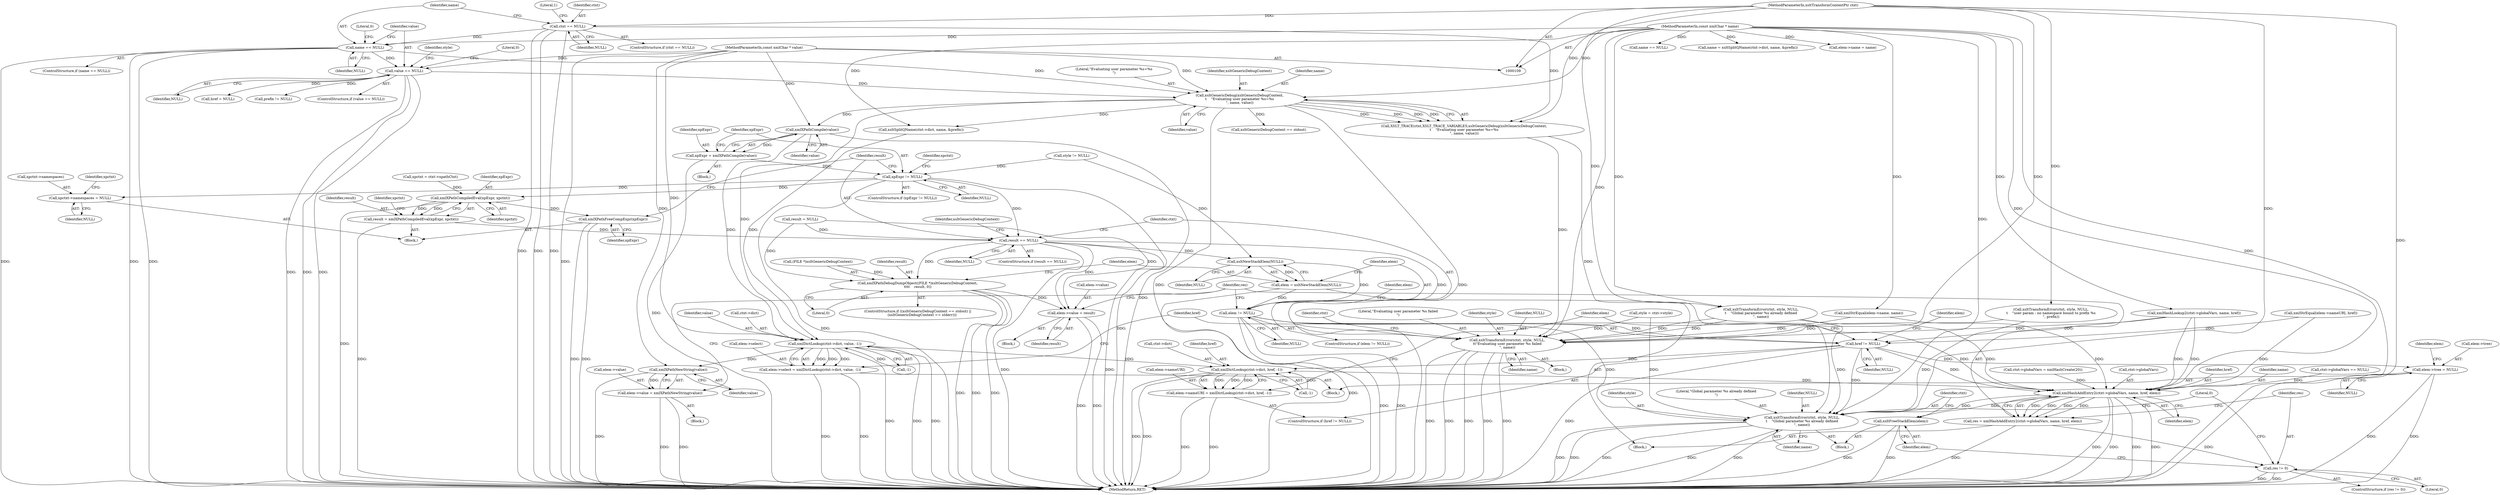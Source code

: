 digraph "0_Chrome_96dbafe288dbe2f0cc45fa3c39daf6d0c37acbab_45@pointer" {
"1000316" [label="(Call,xmlXPathCompile(value))"];
"1000150" [label="(Call,xsltGenericDebug(xsltGenericDebugContext,\n\t    \"Evaluating user parameter %s=%s\n\", name, value))"];
"1000131" [label="(Call,name == NULL)"];
"1000111" [label="(MethodParameterIn,const xmlChar * name)"];
"1000124" [label="(Call,ctxt == NULL)"];
"1000110" [label="(MethodParameterIn,xsltTransformContextPtr ctxt)"];
"1000137" [label="(Call,value == NULL)"];
"1000112" [label="(MethodParameterIn,const xmlChar * value)"];
"1000314" [label="(Call,xpExpr = xmlXPathCompile(value))"];
"1000319" [label="(Call,xpExpr != NULL)"];
"1000389" [label="(Call,xpctxt->namespaces = NULL)"];
"1000401" [label="(Call,xmlXPathCompiledEval(xpExpr, xpctxt))"];
"1000399" [label="(Call,result = xmlXPathCompiledEval(xpExpr, xpctxt))"];
"1000437" [label="(Call,result == NULL)"];
"1000441" [label="(Call,xsltTransformError(ctxt, style, NULL,\n\t\t\"Evaluating user parameter %s failed\n\", name))"];
"1000463" [label="(Call,xmlXPathDebugDumpObject((FILE *)xsltGenericDebugContext,\n\t\t\t\t    result, 0))"];
"1000532" [label="(Call,elem->value = result)"];
"1000471" [label="(Call,xsltNewStackElem(NULL))"];
"1000469" [label="(Call,elem = xsltNewStackElem(NULL))"];
"1000474" [label="(Call,elem != NULL)"];
"1000495" [label="(Call,href != NULL)"];
"1000502" [label="(Call,xmlDictLookup(ctxt->dict, href, -1))"];
"1000498" [label="(Call,elem->nameURI = xmlDictLookup(ctxt->dict, href, -1))"];
"1000539" [label="(Call,xmlHashAddEntry2(ctxt->globalVars, name, href, elem))"];
"1000537" [label="(Call,res = xmlHashAddEntry2(ctxt->globalVars, name, href, elem))"];
"1000547" [label="(Call,res != 0)"];
"1000551" [label="(Call,xsltFreeStackElem(elem))"];
"1000553" [label="(Call,xsltTransformError(ctxt, style, NULL,\n\t    \"Global parameter %s already defined\n\", name))"];
"1000509" [label="(Call,elem->tree = NULL)"];
"1000434" [label="(Call,xmlXPathFreeCompExpr(xpExpr))"];
"1000487" [label="(Call,xmlDictLookup(ctxt->dict, value, -1))"];
"1000483" [label="(Call,elem->select = xmlDictLookup(ctxt->dict, value, -1))"];
"1000528" [label="(Call,xmlXPathNewString(value))"];
"1000524" [label="(Call,elem->value = xmlXPathNewString(value))"];
"1000396" [label="(Identifier,xpctxt)"];
"1000500" [label="(Identifier,elem)"];
"1000244" [label="(Call,style != NULL)"];
"1000281" [label="(Call,xmlStrEqual(elem->nameURI, href))"];
"1000484" [label="(Call,elem->select)"];
"1000449" [label="(Identifier,ctxt)"];
"1000468" [label="(Literal,0)"];
"1000314" [label="(Call,xpExpr = xmlXPathCompile(value))"];
"1000153" [label="(Identifier,name)"];
"1000330" [label="(Call,xpctxt = ctxt->xpathCtxt)"];
"1000549" [label="(Literal,0)"];
"1000123" [label="(ControlStructure,if (ctxt == NULL))"];
"1000155" [label="(Call,name = xsltSplitQName(ctxt->dict, name, &prefix))"];
"1000472" [label="(Identifier,NULL)"];
"1000497" [label="(Identifier,NULL)"];
"1000150" [label="(Call,xsltGenericDebug(xsltGenericDebugContext,\n\t    \"Evaluating user parameter %s=%s\n\", name, value))"];
"1000478" [label="(Call,elem->name = name)"];
"1000317" [label="(Identifier,value)"];
"1000111" [label="(MethodParameterIn,const xmlChar * name)"];
"1000471" [label="(Call,xsltNewStackElem(NULL))"];
"1000331" [label="(Identifier,xpctxt)"];
"1000439" [label="(Identifier,NULL)"];
"1000112" [label="(MethodParameterIn,const xmlChar * value)"];
"1000458" [label="(Identifier,xsltGenericDebugContext)"];
"1000513" [label="(Identifier,NULL)"];
"1000546" [label="(ControlStructure,if (res != 0))"];
"1000276" [label="(Call,xmlStrEqual(elem->name, name))"];
"1000189" [label="(Call,xsltTransformError(ctxt, style, NULL,\n\t    \"user param : no namespace bound to prefix %s\n\", prefix))"];
"1000560" [label="(Literal,0)"];
"1000318" [label="(ControlStructure,if (xpExpr != NULL))"];
"1000393" [label="(Identifier,NULL)"];
"1000544" [label="(Identifier,href)"];
"1000114" [label="(Block,)"];
"1000551" [label="(Call,xsltFreeStackElem(elem))"];
"1000488" [label="(Call,ctxt->dict)"];
"1000543" [label="(Identifier,name)"];
"1000455" [label="(ControlStructure,if ((xsltGenericDebugContext == stdout) ||\n        (xsltGenericDebugContext == stderr)))"];
"1000477" [label="(Block,)"];
"1000502" [label="(Call,xmlDictLookup(ctxt->dict, href, -1))"];
"1000400" [label="(Identifier,result)"];
"1000320" [label="(Identifier,xpExpr)"];
"1000141" [label="(Literal,0)"];
"1000555" [label="(Identifier,style)"];
"1000445" [label="(Literal,\"Evaluating user parameter %s failed\n\")"];
"1000510" [label="(Call,elem->tree)"];
"1000516" [label="(Identifier,elem)"];
"1000135" [label="(Literal,0)"];
"1000129" [label="(Literal,1)"];
"1000538" [label="(Identifier,res)"];
"1000491" [label="(Identifier,value)"];
"1000558" [label="(Identifier,name)"];
"1000147" [label="(Call,XSLT_TRACE(ctxt,XSLT_TRACE_VARIABLES,xsltGenericDebug(xsltGenericDebugContext,\n\t    \"Evaluating user parameter %s=%s\n\", name, value)))"];
"1000232" [label="(Call,ctxt->globalVars == NULL)"];
"1000469" [label="(Call,elem = xsltNewStackElem(NULL))"];
"1000475" [label="(Identifier,elem)"];
"1000442" [label="(Identifier,ctxt)"];
"1000557" [label="(Literal,\"Global parameter %s already defined\n\")"];
"1000298" [label="(Call,style = ctxt->style)"];
"1000532" [label="(Call,elem->value = result)"];
"1000470" [label="(Identifier,elem)"];
"1000473" [label="(ControlStructure,if (elem != NULL))"];
"1000152" [label="(Literal,\"Evaluating user parameter %s=%s\n\")"];
"1000126" [label="(Identifier,NULL)"];
"1000132" [label="(Identifier,name)"];
"1000463" [label="(Call,xmlXPathDebugDumpObject((FILE *)xsltGenericDebugContext,\n\t\t\t\t    result, 0))"];
"1000214" [label="(Call,xmlHashLookup2(ctxt->globalVars, name, href))"];
"1000137" [label="(Call,value == NULL)"];
"1000474" [label="(Call,elem != NULL)"];
"1000536" [label="(Identifier,result)"];
"1000143" [label="(Identifier,style)"];
"1000507" [label="(Call,-1)"];
"1000499" [label="(Call,elem->nameURI)"];
"1000503" [label="(Call,ctxt->dict)"];
"1000550" [label="(Block,)"];
"1000483" [label="(Call,elem->select = xmlDictLookup(ctxt->dict, value, -1))"];
"1000438" [label="(Identifier,result)"];
"1000154" [label="(Identifier,value)"];
"1000457" [label="(Call,xsltGenericDebugContext == stdout)"];
"1000138" [label="(Identifier,value)"];
"1000237" [label="(Call,ctxt->globalVars = xmlHashCreate(20))"];
"1000554" [label="(Identifier,ctxt)"];
"1000315" [label="(Identifier,xpExpr)"];
"1000553" [label="(Call,xsltTransformError(ctxt, style, NULL,\n\t    \"Global parameter %s already defined\n\", name))"];
"1000110" [label="(MethodParameterIn,xsltTransformContextPtr ctxt)"];
"1000443" [label="(Identifier,style)"];
"1000537" [label="(Call,res = xmlHashAddEntry2(ctxt->globalVars, name, href, elem))"];
"1000539" [label="(Call,xmlHashAddEntry2(ctxt->globalVars, name, href, elem))"];
"1000545" [label="(Identifier,elem)"];
"1000552" [label="(Identifier,elem)"];
"1000464" [label="(Call,(FILE *)xsltGenericDebugContext)"];
"1000151" [label="(Identifier,xsltGenericDebugContext)"];
"1000206" [label="(Call,name == NULL)"];
"1000164" [label="(Call,href = NULL)"];
"1000496" [label="(Identifier,href)"];
"1000511" [label="(Identifier,elem)"];
"1000495" [label="(Call,href != NULL)"];
"1000494" [label="(ControlStructure,if (href != NULL))"];
"1000498" [label="(Call,elem->nameURI = xmlDictLookup(ctxt->dict, href, -1))"];
"1000492" [label="(Call,-1)"];
"1000547" [label="(Call,res != 0)"];
"1000225" [label="(Call,xsltTransformError(ctxt, style, NULL,\n\t    \"Global parameter %s already defined\n\", name))"];
"1000437" [label="(Call,result == NULL)"];
"1000509" [label="(Call,elem->tree = NULL)"];
"1000390" [label="(Call,xpctxt->namespaces)"];
"1000487" [label="(Call,xmlDictLookup(ctxt->dict, value, -1))"];
"1000403" [label="(Identifier,xpctxt)"];
"1000548" [label="(Identifier,res)"];
"1000506" [label="(Identifier,href)"];
"1000476" [label="(Identifier,NULL)"];
"1000529" [label="(Identifier,value)"];
"1000533" [label="(Call,elem->value)"];
"1000399" [label="(Call,result = xmlXPathCompiledEval(xpExpr, xpctxt))"];
"1000124" [label="(Call,ctxt == NULL)"];
"1000446" [label="(Identifier,name)"];
"1000480" [label="(Identifier,elem)"];
"1000556" [label="(Identifier,NULL)"];
"1000531" [label="(Block,)"];
"1000157" [label="(Call,xsltSplitQName(ctxt->dict, name, &prefix))"];
"1000321" [label="(Identifier,NULL)"];
"1000168" [label="(Call,prefix != NULL)"];
"1000316" [label="(Call,xmlXPathCompile(value))"];
"1000528" [label="(Call,xmlXPathNewString(value))"];
"1000436" [label="(ControlStructure,if (result == NULL))"];
"1000136" [label="(ControlStructure,if (value == NULL))"];
"1000319" [label="(Call,xpExpr != NULL)"];
"1000440" [label="(Block,)"];
"1000467" [label="(Identifier,result)"];
"1000525" [label="(Call,elem->value)"];
"1000406" [label="(Identifier,xpctxt)"];
"1000131" [label="(Call,name == NULL)"];
"1000133" [label="(Identifier,NULL)"];
"1000401" [label="(Call,xmlXPathCompiledEval(xpExpr, xpctxt))"];
"1000313" [label="(Block,)"];
"1000523" [label="(Block,)"];
"1000125" [label="(Identifier,ctxt)"];
"1000561" [label="(MethodReturn,RET)"];
"1000306" [label="(Call,result = NULL)"];
"1000139" [label="(Identifier,NULL)"];
"1000540" [label="(Call,ctxt->globalVars)"];
"1000524" [label="(Call,elem->value = xmlXPathNewString(value))"];
"1000322" [label="(Block,)"];
"1000444" [label="(Identifier,NULL)"];
"1000130" [label="(ControlStructure,if (name == NULL))"];
"1000389" [label="(Call,xpctxt->namespaces = NULL)"];
"1000434" [label="(Call,xmlXPathFreeCompExpr(xpExpr))"];
"1000402" [label="(Identifier,xpExpr)"];
"1000435" [label="(Identifier,xpExpr)"];
"1000441" [label="(Call,xsltTransformError(ctxt, style, NULL,\n\t\t\"Evaluating user parameter %s failed\n\", name))"];
"1000316" -> "1000314"  [label="AST: "];
"1000316" -> "1000317"  [label="CFG: "];
"1000317" -> "1000316"  [label="AST: "];
"1000314" -> "1000316"  [label="CFG: "];
"1000316" -> "1000561"  [label="DDG: "];
"1000316" -> "1000314"  [label="DDG: "];
"1000150" -> "1000316"  [label="DDG: "];
"1000112" -> "1000316"  [label="DDG: "];
"1000316" -> "1000487"  [label="DDG: "];
"1000150" -> "1000147"  [label="AST: "];
"1000150" -> "1000154"  [label="CFG: "];
"1000151" -> "1000150"  [label="AST: "];
"1000152" -> "1000150"  [label="AST: "];
"1000153" -> "1000150"  [label="AST: "];
"1000154" -> "1000150"  [label="AST: "];
"1000147" -> "1000150"  [label="CFG: "];
"1000150" -> "1000561"  [label="DDG: "];
"1000150" -> "1000561"  [label="DDG: "];
"1000150" -> "1000147"  [label="DDG: "];
"1000150" -> "1000147"  [label="DDG: "];
"1000150" -> "1000147"  [label="DDG: "];
"1000150" -> "1000147"  [label="DDG: "];
"1000131" -> "1000150"  [label="DDG: "];
"1000111" -> "1000150"  [label="DDG: "];
"1000137" -> "1000150"  [label="DDG: "];
"1000112" -> "1000150"  [label="DDG: "];
"1000150" -> "1000157"  [label="DDG: "];
"1000150" -> "1000457"  [label="DDG: "];
"1000150" -> "1000487"  [label="DDG: "];
"1000131" -> "1000130"  [label="AST: "];
"1000131" -> "1000133"  [label="CFG: "];
"1000132" -> "1000131"  [label="AST: "];
"1000133" -> "1000131"  [label="AST: "];
"1000135" -> "1000131"  [label="CFG: "];
"1000138" -> "1000131"  [label="CFG: "];
"1000131" -> "1000561"  [label="DDG: "];
"1000131" -> "1000561"  [label="DDG: "];
"1000131" -> "1000561"  [label="DDG: "];
"1000111" -> "1000131"  [label="DDG: "];
"1000124" -> "1000131"  [label="DDG: "];
"1000131" -> "1000137"  [label="DDG: "];
"1000111" -> "1000109"  [label="AST: "];
"1000111" -> "1000561"  [label="DDG: "];
"1000111" -> "1000155"  [label="DDG: "];
"1000111" -> "1000157"  [label="DDG: "];
"1000111" -> "1000206"  [label="DDG: "];
"1000111" -> "1000214"  [label="DDG: "];
"1000111" -> "1000225"  [label="DDG: "];
"1000111" -> "1000276"  [label="DDG: "];
"1000111" -> "1000441"  [label="DDG: "];
"1000111" -> "1000478"  [label="DDG: "];
"1000111" -> "1000539"  [label="DDG: "];
"1000111" -> "1000553"  [label="DDG: "];
"1000124" -> "1000123"  [label="AST: "];
"1000124" -> "1000126"  [label="CFG: "];
"1000125" -> "1000124"  [label="AST: "];
"1000126" -> "1000124"  [label="AST: "];
"1000129" -> "1000124"  [label="CFG: "];
"1000132" -> "1000124"  [label="CFG: "];
"1000124" -> "1000561"  [label="DDG: "];
"1000124" -> "1000561"  [label="DDG: "];
"1000124" -> "1000561"  [label="DDG: "];
"1000110" -> "1000124"  [label="DDG: "];
"1000124" -> "1000147"  [label="DDG: "];
"1000110" -> "1000109"  [label="AST: "];
"1000110" -> "1000561"  [label="DDG: "];
"1000110" -> "1000147"  [label="DDG: "];
"1000110" -> "1000189"  [label="DDG: "];
"1000110" -> "1000225"  [label="DDG: "];
"1000110" -> "1000441"  [label="DDG: "];
"1000110" -> "1000553"  [label="DDG: "];
"1000137" -> "1000136"  [label="AST: "];
"1000137" -> "1000139"  [label="CFG: "];
"1000138" -> "1000137"  [label="AST: "];
"1000139" -> "1000137"  [label="AST: "];
"1000141" -> "1000137"  [label="CFG: "];
"1000143" -> "1000137"  [label="CFG: "];
"1000137" -> "1000561"  [label="DDG: "];
"1000137" -> "1000561"  [label="DDG: "];
"1000137" -> "1000561"  [label="DDG: "];
"1000112" -> "1000137"  [label="DDG: "];
"1000137" -> "1000164"  [label="DDG: "];
"1000137" -> "1000168"  [label="DDG: "];
"1000112" -> "1000109"  [label="AST: "];
"1000112" -> "1000561"  [label="DDG: "];
"1000112" -> "1000487"  [label="DDG: "];
"1000112" -> "1000528"  [label="DDG: "];
"1000314" -> "1000313"  [label="AST: "];
"1000315" -> "1000314"  [label="AST: "];
"1000320" -> "1000314"  [label="CFG: "];
"1000314" -> "1000561"  [label="DDG: "];
"1000314" -> "1000319"  [label="DDG: "];
"1000319" -> "1000318"  [label="AST: "];
"1000319" -> "1000321"  [label="CFG: "];
"1000320" -> "1000319"  [label="AST: "];
"1000321" -> "1000319"  [label="AST: "];
"1000331" -> "1000319"  [label="CFG: "];
"1000438" -> "1000319"  [label="CFG: "];
"1000319" -> "1000561"  [label="DDG: "];
"1000319" -> "1000561"  [label="DDG: "];
"1000244" -> "1000319"  [label="DDG: "];
"1000319" -> "1000389"  [label="DDG: "];
"1000319" -> "1000401"  [label="DDG: "];
"1000319" -> "1000437"  [label="DDG: "];
"1000389" -> "1000322"  [label="AST: "];
"1000389" -> "1000393"  [label="CFG: "];
"1000390" -> "1000389"  [label="AST: "];
"1000393" -> "1000389"  [label="AST: "];
"1000396" -> "1000389"  [label="CFG: "];
"1000401" -> "1000399"  [label="AST: "];
"1000401" -> "1000403"  [label="CFG: "];
"1000402" -> "1000401"  [label="AST: "];
"1000403" -> "1000401"  [label="AST: "];
"1000399" -> "1000401"  [label="CFG: "];
"1000401" -> "1000561"  [label="DDG: "];
"1000401" -> "1000399"  [label="DDG: "];
"1000401" -> "1000399"  [label="DDG: "];
"1000330" -> "1000401"  [label="DDG: "];
"1000401" -> "1000434"  [label="DDG: "];
"1000399" -> "1000322"  [label="AST: "];
"1000400" -> "1000399"  [label="AST: "];
"1000406" -> "1000399"  [label="CFG: "];
"1000399" -> "1000561"  [label="DDG: "];
"1000399" -> "1000437"  [label="DDG: "];
"1000437" -> "1000436"  [label="AST: "];
"1000437" -> "1000439"  [label="CFG: "];
"1000438" -> "1000437"  [label="AST: "];
"1000439" -> "1000437"  [label="AST: "];
"1000442" -> "1000437"  [label="CFG: "];
"1000458" -> "1000437"  [label="CFG: "];
"1000437" -> "1000561"  [label="DDG: "];
"1000437" -> "1000561"  [label="DDG: "];
"1000306" -> "1000437"  [label="DDG: "];
"1000437" -> "1000441"  [label="DDG: "];
"1000437" -> "1000463"  [label="DDG: "];
"1000437" -> "1000471"  [label="DDG: "];
"1000437" -> "1000532"  [label="DDG: "];
"1000441" -> "1000440"  [label="AST: "];
"1000441" -> "1000446"  [label="CFG: "];
"1000442" -> "1000441"  [label="AST: "];
"1000443" -> "1000441"  [label="AST: "];
"1000444" -> "1000441"  [label="AST: "];
"1000445" -> "1000441"  [label="AST: "];
"1000446" -> "1000441"  [label="AST: "];
"1000449" -> "1000441"  [label="CFG: "];
"1000441" -> "1000561"  [label="DDG: "];
"1000441" -> "1000561"  [label="DDG: "];
"1000441" -> "1000561"  [label="DDG: "];
"1000441" -> "1000561"  [label="DDG: "];
"1000441" -> "1000561"  [label="DDG: "];
"1000189" -> "1000441"  [label="DDG: "];
"1000225" -> "1000441"  [label="DDG: "];
"1000225" -> "1000441"  [label="DDG: "];
"1000147" -> "1000441"  [label="DDG: "];
"1000298" -> "1000441"  [label="DDG: "];
"1000276" -> "1000441"  [label="DDG: "];
"1000214" -> "1000441"  [label="DDG: "];
"1000463" -> "1000455"  [label="AST: "];
"1000463" -> "1000468"  [label="CFG: "];
"1000464" -> "1000463"  [label="AST: "];
"1000467" -> "1000463"  [label="AST: "];
"1000468" -> "1000463"  [label="AST: "];
"1000470" -> "1000463"  [label="CFG: "];
"1000463" -> "1000561"  [label="DDG: "];
"1000463" -> "1000561"  [label="DDG: "];
"1000463" -> "1000561"  [label="DDG: "];
"1000464" -> "1000463"  [label="DDG: "];
"1000306" -> "1000463"  [label="DDG: "];
"1000463" -> "1000532"  [label="DDG: "];
"1000532" -> "1000531"  [label="AST: "];
"1000532" -> "1000536"  [label="CFG: "];
"1000533" -> "1000532"  [label="AST: "];
"1000536" -> "1000532"  [label="AST: "];
"1000538" -> "1000532"  [label="CFG: "];
"1000532" -> "1000561"  [label="DDG: "];
"1000532" -> "1000561"  [label="DDG: "];
"1000306" -> "1000532"  [label="DDG: "];
"1000471" -> "1000469"  [label="AST: "];
"1000471" -> "1000472"  [label="CFG: "];
"1000472" -> "1000471"  [label="AST: "];
"1000469" -> "1000471"  [label="CFG: "];
"1000471" -> "1000469"  [label="DDG: "];
"1000244" -> "1000471"  [label="DDG: "];
"1000471" -> "1000474"  [label="DDG: "];
"1000469" -> "1000114"  [label="AST: "];
"1000470" -> "1000469"  [label="AST: "];
"1000475" -> "1000469"  [label="CFG: "];
"1000469" -> "1000561"  [label="DDG: "];
"1000469" -> "1000474"  [label="DDG: "];
"1000474" -> "1000473"  [label="AST: "];
"1000474" -> "1000476"  [label="CFG: "];
"1000475" -> "1000474"  [label="AST: "];
"1000476" -> "1000474"  [label="AST: "];
"1000480" -> "1000474"  [label="CFG: "];
"1000538" -> "1000474"  [label="CFG: "];
"1000474" -> "1000561"  [label="DDG: "];
"1000474" -> "1000561"  [label="DDG: "];
"1000474" -> "1000495"  [label="DDG: "];
"1000474" -> "1000539"  [label="DDG: "];
"1000474" -> "1000553"  [label="DDG: "];
"1000495" -> "1000494"  [label="AST: "];
"1000495" -> "1000497"  [label="CFG: "];
"1000496" -> "1000495"  [label="AST: "];
"1000497" -> "1000495"  [label="AST: "];
"1000500" -> "1000495"  [label="CFG: "];
"1000511" -> "1000495"  [label="CFG: "];
"1000495" -> "1000561"  [label="DDG: "];
"1000281" -> "1000495"  [label="DDG: "];
"1000214" -> "1000495"  [label="DDG: "];
"1000495" -> "1000502"  [label="DDG: "];
"1000495" -> "1000509"  [label="DDG: "];
"1000495" -> "1000539"  [label="DDG: "];
"1000495" -> "1000553"  [label="DDG: "];
"1000502" -> "1000498"  [label="AST: "];
"1000502" -> "1000507"  [label="CFG: "];
"1000503" -> "1000502"  [label="AST: "];
"1000506" -> "1000502"  [label="AST: "];
"1000507" -> "1000502"  [label="AST: "];
"1000498" -> "1000502"  [label="CFG: "];
"1000502" -> "1000561"  [label="DDG: "];
"1000502" -> "1000561"  [label="DDG: "];
"1000502" -> "1000498"  [label="DDG: "];
"1000502" -> "1000498"  [label="DDG: "];
"1000502" -> "1000498"  [label="DDG: "];
"1000487" -> "1000502"  [label="DDG: "];
"1000507" -> "1000502"  [label="DDG: "];
"1000502" -> "1000539"  [label="DDG: "];
"1000498" -> "1000494"  [label="AST: "];
"1000499" -> "1000498"  [label="AST: "];
"1000511" -> "1000498"  [label="CFG: "];
"1000498" -> "1000561"  [label="DDG: "];
"1000498" -> "1000561"  [label="DDG: "];
"1000539" -> "1000537"  [label="AST: "];
"1000539" -> "1000545"  [label="CFG: "];
"1000540" -> "1000539"  [label="AST: "];
"1000543" -> "1000539"  [label="AST: "];
"1000544" -> "1000539"  [label="AST: "];
"1000545" -> "1000539"  [label="AST: "];
"1000537" -> "1000539"  [label="CFG: "];
"1000539" -> "1000561"  [label="DDG: "];
"1000539" -> "1000561"  [label="DDG: "];
"1000539" -> "1000561"  [label="DDG: "];
"1000539" -> "1000561"  [label="DDG: "];
"1000539" -> "1000537"  [label="DDG: "];
"1000539" -> "1000537"  [label="DDG: "];
"1000539" -> "1000537"  [label="DDG: "];
"1000539" -> "1000537"  [label="DDG: "];
"1000232" -> "1000539"  [label="DDG: "];
"1000237" -> "1000539"  [label="DDG: "];
"1000276" -> "1000539"  [label="DDG: "];
"1000214" -> "1000539"  [label="DDG: "];
"1000214" -> "1000539"  [label="DDG: "];
"1000225" -> "1000539"  [label="DDG: "];
"1000281" -> "1000539"  [label="DDG: "];
"1000539" -> "1000551"  [label="DDG: "];
"1000539" -> "1000553"  [label="DDG: "];
"1000537" -> "1000114"  [label="AST: "];
"1000538" -> "1000537"  [label="AST: "];
"1000548" -> "1000537"  [label="CFG: "];
"1000537" -> "1000561"  [label="DDG: "];
"1000537" -> "1000547"  [label="DDG: "];
"1000547" -> "1000546"  [label="AST: "];
"1000547" -> "1000549"  [label="CFG: "];
"1000548" -> "1000547"  [label="AST: "];
"1000549" -> "1000547"  [label="AST: "];
"1000552" -> "1000547"  [label="CFG: "];
"1000560" -> "1000547"  [label="CFG: "];
"1000547" -> "1000561"  [label="DDG: "];
"1000547" -> "1000561"  [label="DDG: "];
"1000551" -> "1000550"  [label="AST: "];
"1000551" -> "1000552"  [label="CFG: "];
"1000552" -> "1000551"  [label="AST: "];
"1000554" -> "1000551"  [label="CFG: "];
"1000551" -> "1000561"  [label="DDG: "];
"1000551" -> "1000561"  [label="DDG: "];
"1000553" -> "1000550"  [label="AST: "];
"1000553" -> "1000558"  [label="CFG: "];
"1000554" -> "1000553"  [label="AST: "];
"1000555" -> "1000553"  [label="AST: "];
"1000556" -> "1000553"  [label="AST: "];
"1000557" -> "1000553"  [label="AST: "];
"1000558" -> "1000553"  [label="AST: "];
"1000560" -> "1000553"  [label="CFG: "];
"1000553" -> "1000561"  [label="DDG: "];
"1000553" -> "1000561"  [label="DDG: "];
"1000553" -> "1000561"  [label="DDG: "];
"1000553" -> "1000561"  [label="DDG: "];
"1000553" -> "1000561"  [label="DDG: "];
"1000189" -> "1000553"  [label="DDG: "];
"1000225" -> "1000553"  [label="DDG: "];
"1000147" -> "1000553"  [label="DDG: "];
"1000298" -> "1000553"  [label="DDG: "];
"1000509" -> "1000477"  [label="AST: "];
"1000509" -> "1000513"  [label="CFG: "];
"1000510" -> "1000509"  [label="AST: "];
"1000513" -> "1000509"  [label="AST: "];
"1000516" -> "1000509"  [label="CFG: "];
"1000509" -> "1000561"  [label="DDG: "];
"1000509" -> "1000561"  [label="DDG: "];
"1000434" -> "1000322"  [label="AST: "];
"1000434" -> "1000435"  [label="CFG: "];
"1000435" -> "1000434"  [label="AST: "];
"1000438" -> "1000434"  [label="CFG: "];
"1000434" -> "1000561"  [label="DDG: "];
"1000434" -> "1000561"  [label="DDG: "];
"1000487" -> "1000483"  [label="AST: "];
"1000487" -> "1000492"  [label="CFG: "];
"1000488" -> "1000487"  [label="AST: "];
"1000491" -> "1000487"  [label="AST: "];
"1000492" -> "1000487"  [label="AST: "];
"1000483" -> "1000487"  [label="CFG: "];
"1000487" -> "1000561"  [label="DDG: "];
"1000487" -> "1000561"  [label="DDG: "];
"1000487" -> "1000561"  [label="DDG: "];
"1000487" -> "1000483"  [label="DDG: "];
"1000487" -> "1000483"  [label="DDG: "];
"1000487" -> "1000483"  [label="DDG: "];
"1000157" -> "1000487"  [label="DDG: "];
"1000492" -> "1000487"  [label="DDG: "];
"1000487" -> "1000528"  [label="DDG: "];
"1000483" -> "1000477"  [label="AST: "];
"1000484" -> "1000483"  [label="AST: "];
"1000496" -> "1000483"  [label="CFG: "];
"1000483" -> "1000561"  [label="DDG: "];
"1000483" -> "1000561"  [label="DDG: "];
"1000528" -> "1000524"  [label="AST: "];
"1000528" -> "1000529"  [label="CFG: "];
"1000529" -> "1000528"  [label="AST: "];
"1000524" -> "1000528"  [label="CFG: "];
"1000528" -> "1000561"  [label="DDG: "];
"1000528" -> "1000524"  [label="DDG: "];
"1000524" -> "1000523"  [label="AST: "];
"1000525" -> "1000524"  [label="AST: "];
"1000538" -> "1000524"  [label="CFG: "];
"1000524" -> "1000561"  [label="DDG: "];
"1000524" -> "1000561"  [label="DDG: "];
}
